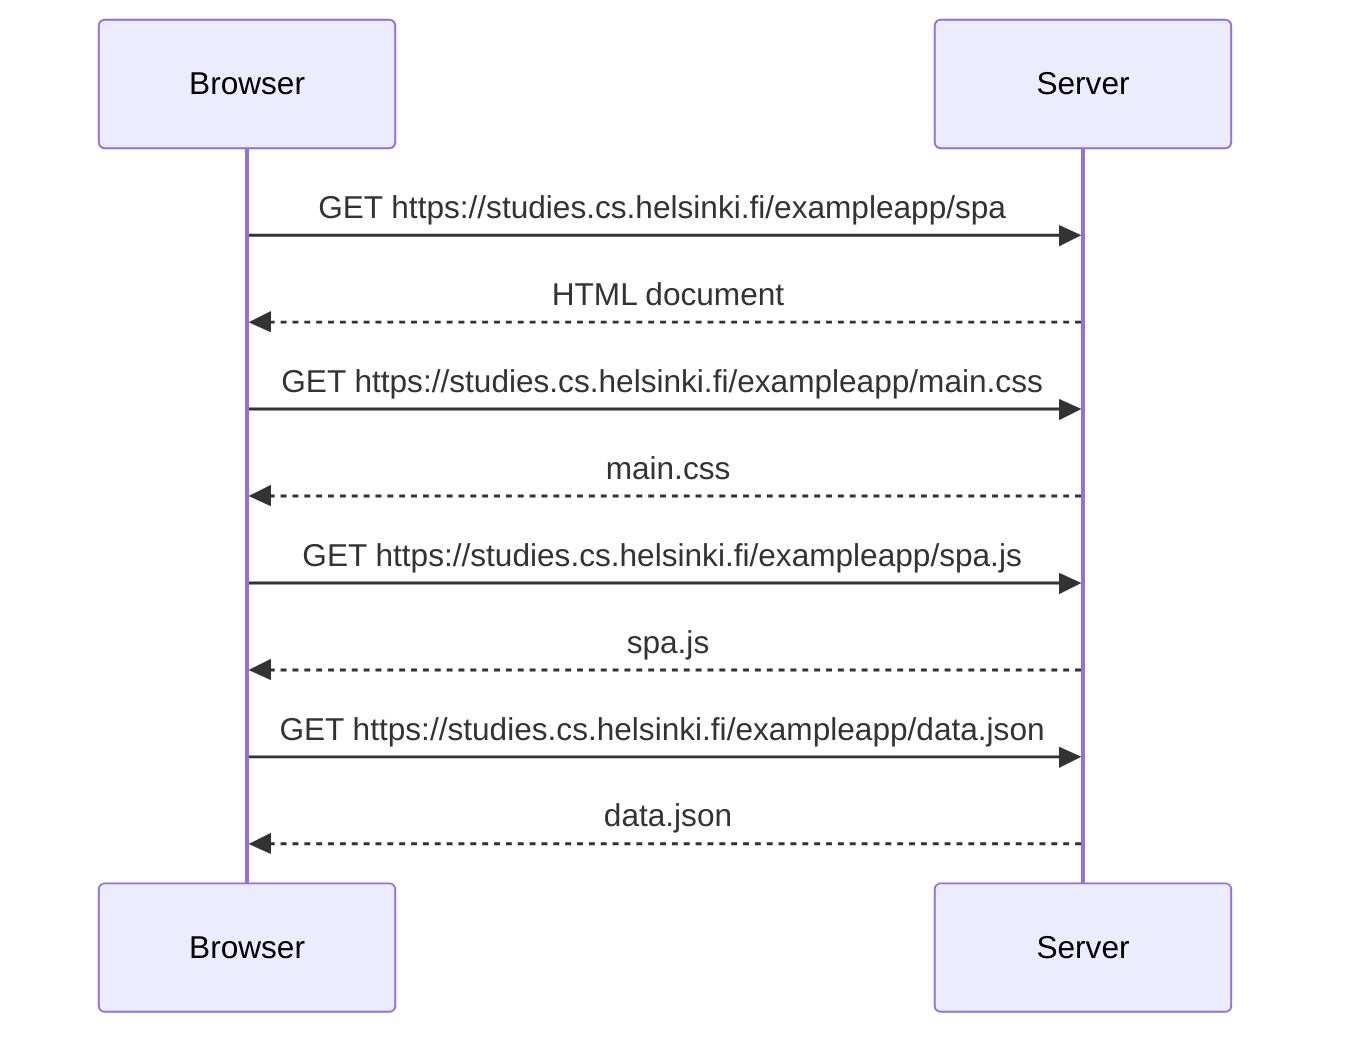 sequenceDiagram
    Browser->>Server: GET https://studies.cs.helsinki.fi/exampleapp/spa
    Server -->> Browser: HTML document
    Browser->>Server: GET https://studies.cs.helsinki.fi/exampleapp/main.css
    Server -->> Browser: main.css
    Browser->>Server: GET https://studies.cs.helsinki.fi/exampleapp/spa.js
    Server -->> Browser: spa.js
    Browser->>Server: GET https://studies.cs.helsinki.fi/exampleapp/data.json
    Server -->> Browser: data.json